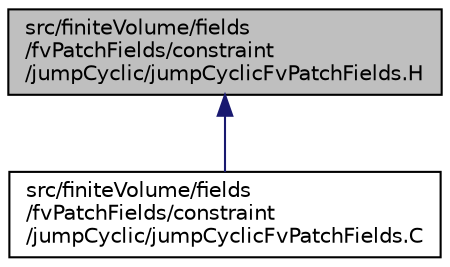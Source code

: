 digraph "src/finiteVolume/fields/fvPatchFields/constraint/jumpCyclic/jumpCyclicFvPatchFields.H"
{
  bgcolor="transparent";
  edge [fontname="Helvetica",fontsize="10",labelfontname="Helvetica",labelfontsize="10"];
  node [fontname="Helvetica",fontsize="10",shape=record];
  Node1 [label="src/finiteVolume/fields\l/fvPatchFields/constraint\l/jumpCyclic/jumpCyclicFvPatchFields.H",height=0.2,width=0.4,color="black", fillcolor="grey75", style="filled", fontcolor="black"];
  Node1 -> Node2 [dir="back",color="midnightblue",fontsize="10",style="solid",fontname="Helvetica"];
  Node2 [label="src/finiteVolume/fields\l/fvPatchFields/constraint\l/jumpCyclic/jumpCyclicFvPatchFields.C",height=0.2,width=0.4,color="black",URL="$a05180.html"];
}
